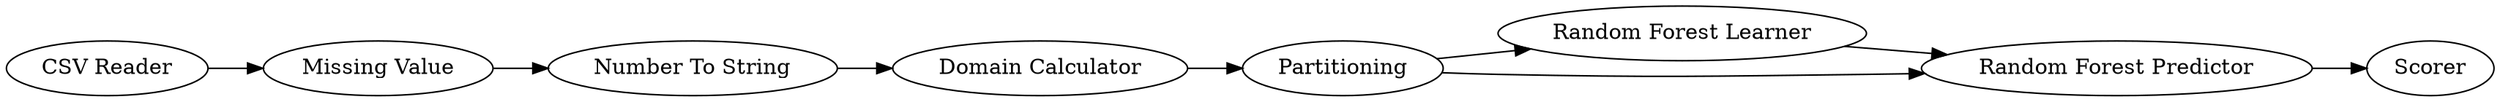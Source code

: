 digraph {
	4 -> 5
	3 -> 7
	7 -> 4
	5 -> 6
	1 -> 2
	2 -> 3
	4 -> 6
	6 -> 8
	5 [label="Random Forest Learner"]
	1 [label="CSV Reader"]
	7 [label="Domain Calculator"]
	4 [label=Partitioning]
	6 [label="Random Forest Predictor"]
	8 [label=Scorer]
	3 [label="Number To String"]
	2 [label="Missing Value"]
	rankdir=LR
}
